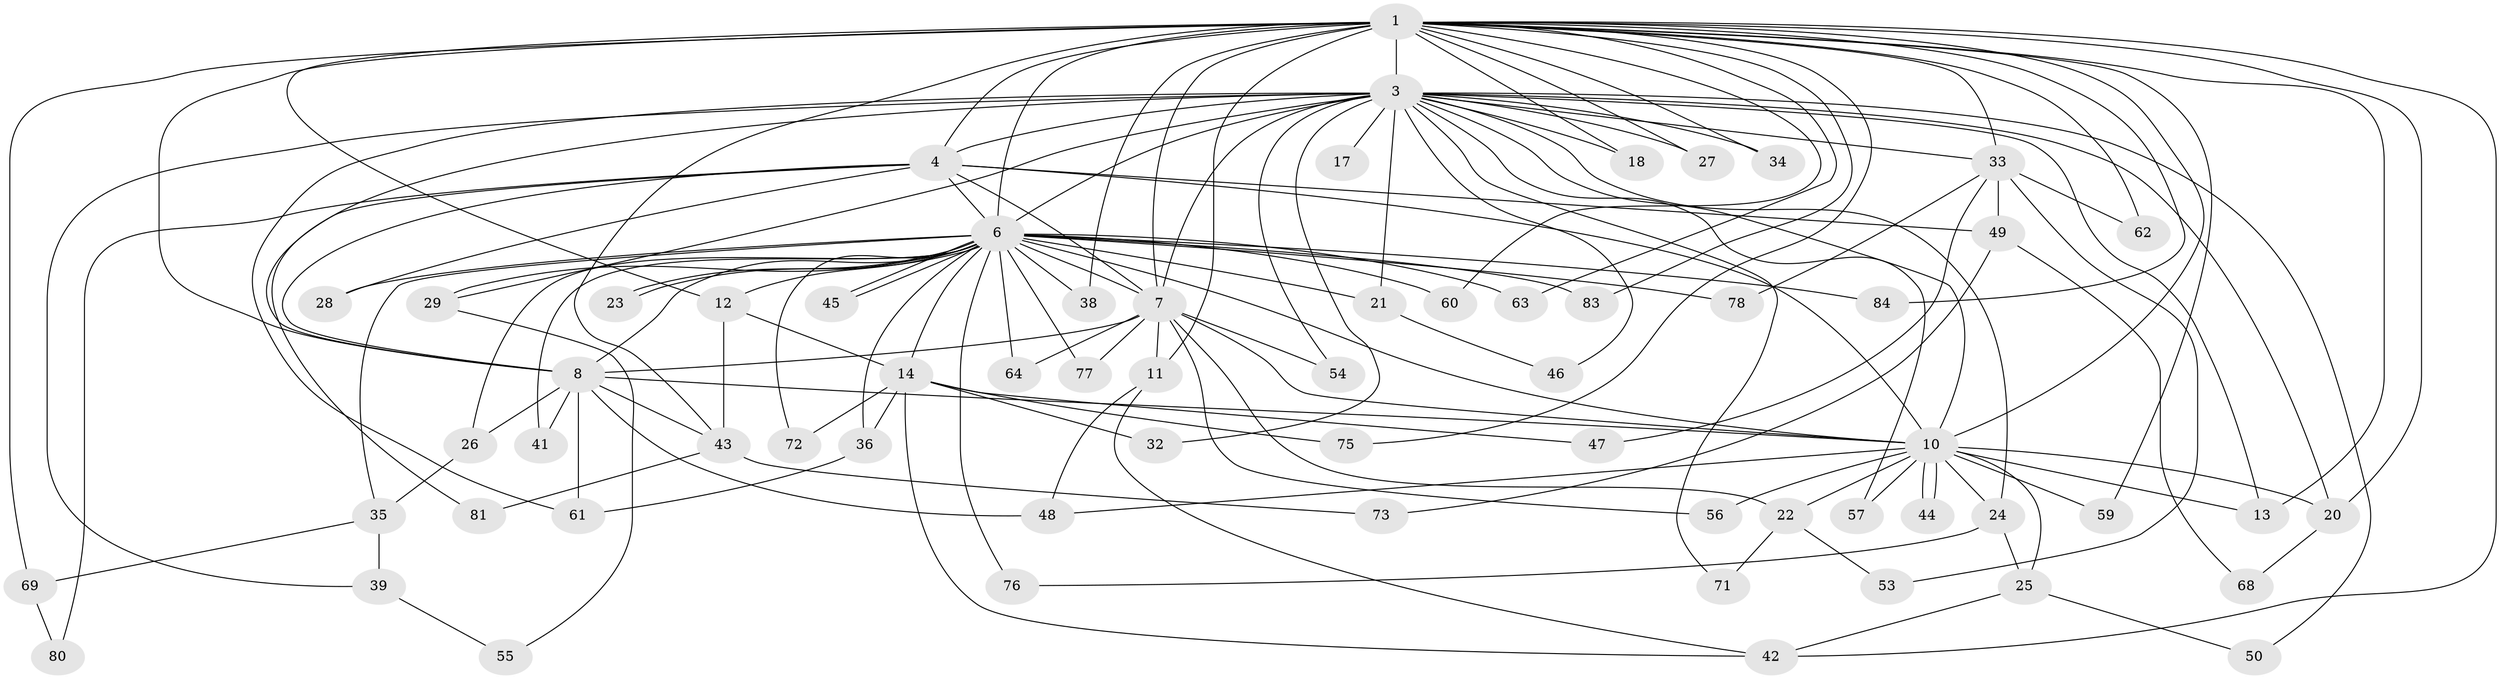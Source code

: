 // Generated by graph-tools (version 1.1) at 2025/51/02/27/25 19:51:49]
// undirected, 64 vertices, 141 edges
graph export_dot {
graph [start="1"]
  node [color=gray90,style=filled];
  1 [super="+2"];
  3 [super="+5"];
  4 [super="+16"];
  6 [super="+9"];
  7 [super="+52"];
  8;
  10 [super="+31"];
  11 [super="+66"];
  12;
  13 [super="+19"];
  14 [super="+15"];
  17;
  18 [super="+67"];
  20 [super="+74"];
  21;
  22;
  23;
  24;
  25 [super="+51"];
  26;
  27 [super="+30"];
  28 [super="+40"];
  29;
  32;
  33 [super="+37"];
  34;
  35 [super="+65"];
  36 [super="+79"];
  38 [super="+70"];
  39;
  41;
  42 [super="+82"];
  43 [super="+58"];
  44;
  45;
  46;
  47;
  48;
  49;
  50;
  53;
  54;
  55;
  56;
  57;
  59;
  60;
  61;
  62;
  63;
  64;
  68;
  69;
  71;
  72;
  73;
  75;
  76;
  77;
  78;
  80;
  81;
  83;
  84;
  1 -- 3 [weight=4];
  1 -- 4 [weight=3];
  1 -- 6 [weight=4];
  1 -- 7 [weight=2];
  1 -- 8 [weight=2];
  1 -- 10 [weight=2];
  1 -- 11;
  1 -- 12;
  1 -- 13 [weight=2];
  1 -- 18;
  1 -- 20;
  1 -- 34;
  1 -- 60;
  1 -- 69;
  1 -- 75;
  1 -- 83;
  1 -- 84;
  1 -- 27;
  1 -- 33;
  1 -- 38;
  1 -- 59;
  1 -- 62;
  1 -- 63;
  1 -- 42;
  1 -- 43;
  3 -- 4 [weight=2];
  3 -- 6 [weight=4];
  3 -- 7 [weight=2];
  3 -- 8 [weight=2];
  3 -- 10 [weight=2];
  3 -- 17 [weight=2];
  3 -- 24;
  3 -- 29;
  3 -- 32;
  3 -- 39;
  3 -- 50;
  3 -- 54;
  3 -- 61;
  3 -- 71;
  3 -- 13;
  3 -- 18 [weight=2];
  3 -- 20;
  3 -- 21;
  3 -- 27 [weight=2];
  3 -- 33 [weight=2];
  3 -- 34;
  3 -- 46;
  3 -- 57;
  4 -- 6 [weight=2];
  4 -- 7;
  4 -- 8;
  4 -- 10;
  4 -- 28;
  4 -- 49;
  4 -- 80;
  4 -- 81;
  6 -- 7 [weight=3];
  6 -- 8 [weight=2];
  6 -- 10 [weight=2];
  6 -- 12;
  6 -- 14 [weight=2];
  6 -- 21;
  6 -- 23;
  6 -- 23;
  6 -- 26;
  6 -- 28 [weight=2];
  6 -- 29;
  6 -- 36;
  6 -- 38 [weight=2];
  6 -- 45;
  6 -- 45;
  6 -- 60;
  6 -- 64;
  6 -- 72;
  6 -- 76;
  6 -- 77;
  6 -- 83;
  6 -- 35 [weight=2];
  6 -- 41;
  6 -- 78;
  6 -- 84;
  6 -- 63;
  7 -- 8;
  7 -- 10;
  7 -- 11;
  7 -- 22;
  7 -- 54;
  7 -- 56;
  7 -- 64;
  7 -- 77;
  8 -- 10;
  8 -- 26;
  8 -- 41;
  8 -- 43;
  8 -- 48;
  8 -- 61;
  10 -- 22;
  10 -- 24;
  10 -- 25;
  10 -- 44;
  10 -- 44;
  10 -- 48;
  10 -- 56;
  10 -- 57;
  10 -- 59;
  10 -- 13;
  10 -- 20;
  11 -- 42;
  11 -- 48;
  12 -- 14;
  12 -- 43;
  14 -- 36;
  14 -- 42;
  14 -- 72;
  14 -- 75;
  14 -- 32;
  14 -- 47;
  20 -- 68;
  21 -- 46;
  22 -- 53;
  22 -- 71;
  24 -- 25;
  24 -- 76;
  25 -- 50;
  25 -- 42;
  26 -- 35;
  29 -- 55;
  33 -- 47;
  33 -- 49;
  33 -- 53;
  33 -- 62;
  33 -- 78;
  35 -- 39;
  35 -- 69;
  36 -- 61;
  39 -- 55;
  43 -- 73;
  43 -- 81;
  49 -- 68;
  49 -- 73;
  69 -- 80;
}
